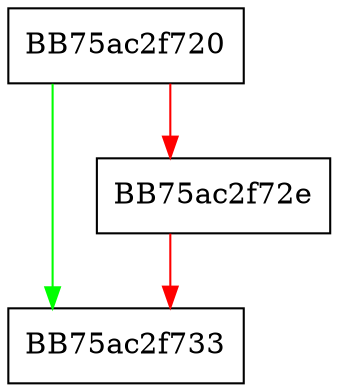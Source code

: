 digraph UpdateFile {
  node [shape="box"];
  graph [splines=ortho];
  BB75ac2f720 -> BB75ac2f733 [color="green"];
  BB75ac2f720 -> BB75ac2f72e [color="red"];
  BB75ac2f72e -> BB75ac2f733 [color="red"];
}